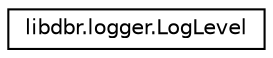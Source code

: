 digraph "Graphical Class Hierarchy"
{
 // LATEX_PDF_SIZE
  edge [fontname="Helvetica",fontsize="10",labelfontname="Helvetica",labelfontsize="10"];
  node [fontname="Helvetica",fontsize="10",shape=record];
  rankdir="LR";
  Node0 [label="libdbr.logger.LogLevel",height=0.2,width=0.4,color="black", fillcolor="white", style="filled",URL="$classlibdbr_1_1logger_1_1_log_level.html",tooltip="Logging level enumeration."];
}
